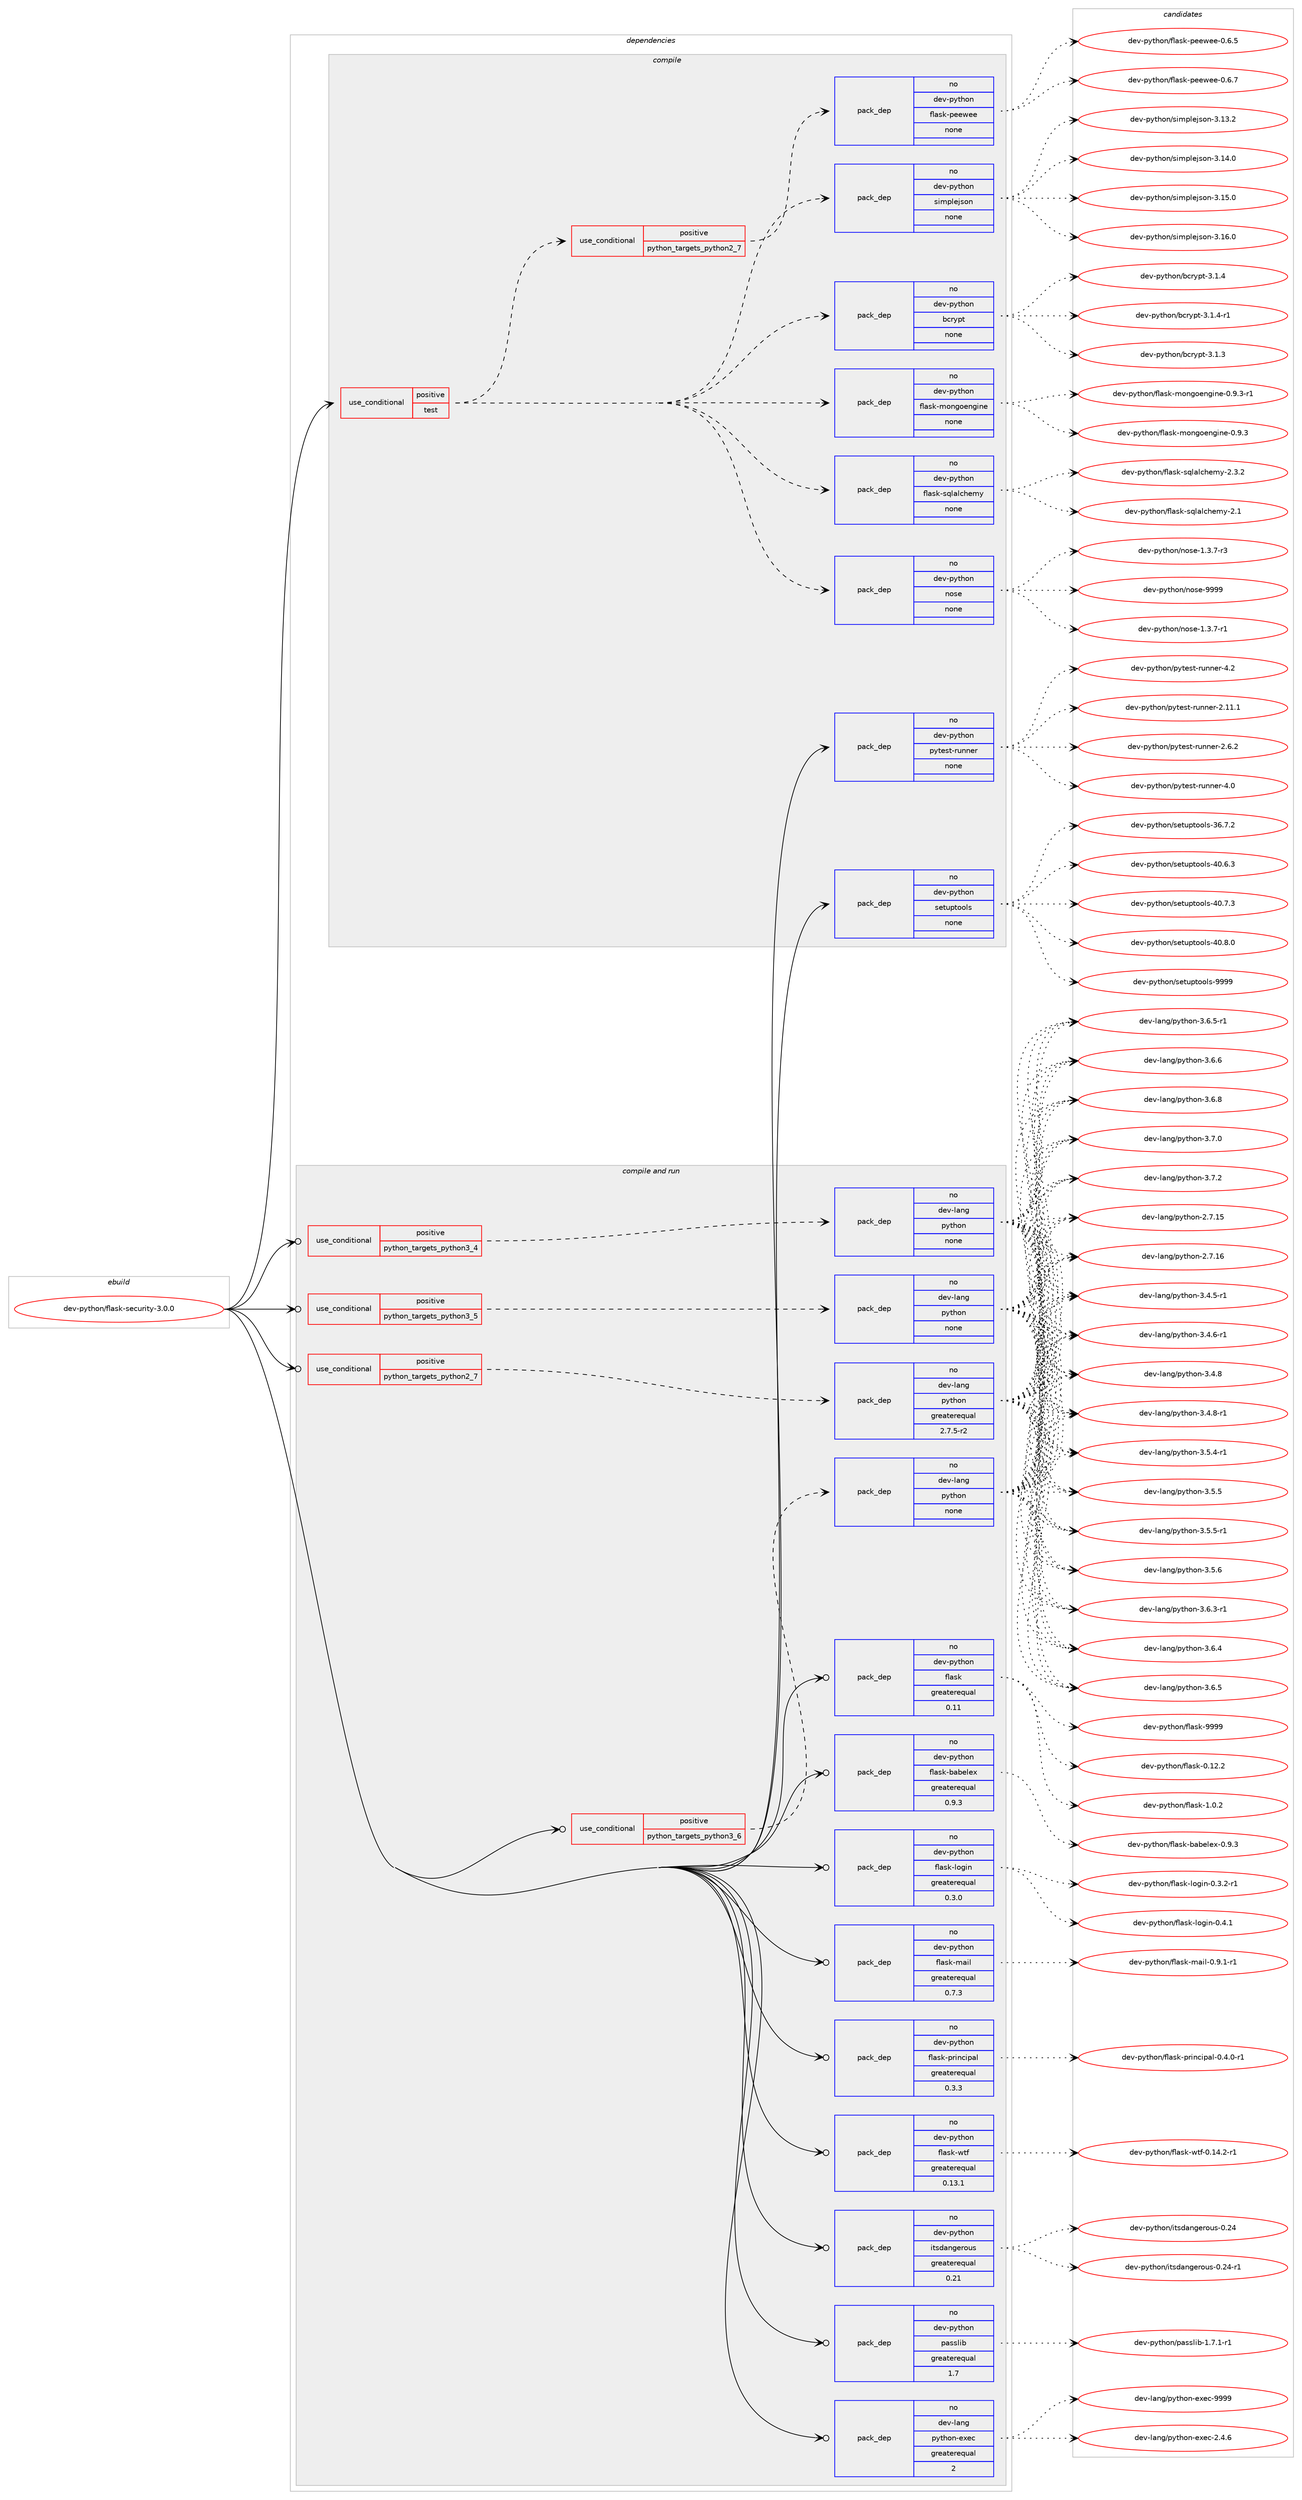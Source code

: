 digraph prolog {

# *************
# Graph options
# *************

newrank=true;
concentrate=true;
compound=true;
graph [rankdir=LR,fontname=Helvetica,fontsize=10,ranksep=1.5];#, ranksep=2.5, nodesep=0.2];
edge  [arrowhead=vee];
node  [fontname=Helvetica,fontsize=10];

# **********
# The ebuild
# **********

subgraph cluster_leftcol {
color=gray;
rank=same;
label=<<i>ebuild</i>>;
id [label="dev-python/flask-security-3.0.0", color=red, width=4, href="../dev-python/flask-security-3.0.0.svg"];
}

# ****************
# The dependencies
# ****************

subgraph cluster_midcol {
color=gray;
label=<<i>dependencies</i>>;
subgraph cluster_compile {
fillcolor="#eeeeee";
style=filled;
label=<<i>compile</i>>;
subgraph cond374528 {
dependency1409931 [label=<<TABLE BORDER="0" CELLBORDER="1" CELLSPACING="0" CELLPADDING="4"><TR><TD ROWSPAN="3" CELLPADDING="10">use_conditional</TD></TR><TR><TD>positive</TD></TR><TR><TD>test</TD></TR></TABLE>>, shape=none, color=red];
subgraph pack1012144 {
dependency1409932 [label=<<TABLE BORDER="0" CELLBORDER="1" CELLSPACING="0" CELLPADDING="4" WIDTH="220"><TR><TD ROWSPAN="6" CELLPADDING="30">pack_dep</TD></TR><TR><TD WIDTH="110">no</TD></TR><TR><TD>dev-python</TD></TR><TR><TD>nose</TD></TR><TR><TD>none</TD></TR><TR><TD></TD></TR></TABLE>>, shape=none, color=blue];
}
dependency1409931:e -> dependency1409932:w [weight=20,style="dashed",arrowhead="vee"];
subgraph pack1012145 {
dependency1409933 [label=<<TABLE BORDER="0" CELLBORDER="1" CELLSPACING="0" CELLPADDING="4" WIDTH="220"><TR><TD ROWSPAN="6" CELLPADDING="30">pack_dep</TD></TR><TR><TD WIDTH="110">no</TD></TR><TR><TD>dev-python</TD></TR><TR><TD>flask-sqlalchemy</TD></TR><TR><TD>none</TD></TR><TR><TD></TD></TR></TABLE>>, shape=none, color=blue];
}
dependency1409931:e -> dependency1409933:w [weight=20,style="dashed",arrowhead="vee"];
subgraph pack1012146 {
dependency1409934 [label=<<TABLE BORDER="0" CELLBORDER="1" CELLSPACING="0" CELLPADDING="4" WIDTH="220"><TR><TD ROWSPAN="6" CELLPADDING="30">pack_dep</TD></TR><TR><TD WIDTH="110">no</TD></TR><TR><TD>dev-python</TD></TR><TR><TD>flask-mongoengine</TD></TR><TR><TD>none</TD></TR><TR><TD></TD></TR></TABLE>>, shape=none, color=blue];
}
dependency1409931:e -> dependency1409934:w [weight=20,style="dashed",arrowhead="vee"];
subgraph pack1012147 {
dependency1409935 [label=<<TABLE BORDER="0" CELLBORDER="1" CELLSPACING="0" CELLPADDING="4" WIDTH="220"><TR><TD ROWSPAN="6" CELLPADDING="30">pack_dep</TD></TR><TR><TD WIDTH="110">no</TD></TR><TR><TD>dev-python</TD></TR><TR><TD>bcrypt</TD></TR><TR><TD>none</TD></TR><TR><TD></TD></TR></TABLE>>, shape=none, color=blue];
}
dependency1409931:e -> dependency1409935:w [weight=20,style="dashed",arrowhead="vee"];
subgraph pack1012148 {
dependency1409936 [label=<<TABLE BORDER="0" CELLBORDER="1" CELLSPACING="0" CELLPADDING="4" WIDTH="220"><TR><TD ROWSPAN="6" CELLPADDING="30">pack_dep</TD></TR><TR><TD WIDTH="110">no</TD></TR><TR><TD>dev-python</TD></TR><TR><TD>simplejson</TD></TR><TR><TD>none</TD></TR><TR><TD></TD></TR></TABLE>>, shape=none, color=blue];
}
dependency1409931:e -> dependency1409936:w [weight=20,style="dashed",arrowhead="vee"];
subgraph cond374529 {
dependency1409937 [label=<<TABLE BORDER="0" CELLBORDER="1" CELLSPACING="0" CELLPADDING="4"><TR><TD ROWSPAN="3" CELLPADDING="10">use_conditional</TD></TR><TR><TD>positive</TD></TR><TR><TD>python_targets_python2_7</TD></TR></TABLE>>, shape=none, color=red];
subgraph pack1012149 {
dependency1409938 [label=<<TABLE BORDER="0" CELLBORDER="1" CELLSPACING="0" CELLPADDING="4" WIDTH="220"><TR><TD ROWSPAN="6" CELLPADDING="30">pack_dep</TD></TR><TR><TD WIDTH="110">no</TD></TR><TR><TD>dev-python</TD></TR><TR><TD>flask-peewee</TD></TR><TR><TD>none</TD></TR><TR><TD></TD></TR></TABLE>>, shape=none, color=blue];
}
dependency1409937:e -> dependency1409938:w [weight=20,style="dashed",arrowhead="vee"];
}
dependency1409931:e -> dependency1409937:w [weight=20,style="dashed",arrowhead="vee"];
}
id:e -> dependency1409931:w [weight=20,style="solid",arrowhead="vee"];
subgraph pack1012150 {
dependency1409939 [label=<<TABLE BORDER="0" CELLBORDER="1" CELLSPACING="0" CELLPADDING="4" WIDTH="220"><TR><TD ROWSPAN="6" CELLPADDING="30">pack_dep</TD></TR><TR><TD WIDTH="110">no</TD></TR><TR><TD>dev-python</TD></TR><TR><TD>pytest-runner</TD></TR><TR><TD>none</TD></TR><TR><TD></TD></TR></TABLE>>, shape=none, color=blue];
}
id:e -> dependency1409939:w [weight=20,style="solid",arrowhead="vee"];
subgraph pack1012151 {
dependency1409940 [label=<<TABLE BORDER="0" CELLBORDER="1" CELLSPACING="0" CELLPADDING="4" WIDTH="220"><TR><TD ROWSPAN="6" CELLPADDING="30">pack_dep</TD></TR><TR><TD WIDTH="110">no</TD></TR><TR><TD>dev-python</TD></TR><TR><TD>setuptools</TD></TR><TR><TD>none</TD></TR><TR><TD></TD></TR></TABLE>>, shape=none, color=blue];
}
id:e -> dependency1409940:w [weight=20,style="solid",arrowhead="vee"];
}
subgraph cluster_compileandrun {
fillcolor="#eeeeee";
style=filled;
label=<<i>compile and run</i>>;
subgraph cond374530 {
dependency1409941 [label=<<TABLE BORDER="0" CELLBORDER="1" CELLSPACING="0" CELLPADDING="4"><TR><TD ROWSPAN="3" CELLPADDING="10">use_conditional</TD></TR><TR><TD>positive</TD></TR><TR><TD>python_targets_python2_7</TD></TR></TABLE>>, shape=none, color=red];
subgraph pack1012152 {
dependency1409942 [label=<<TABLE BORDER="0" CELLBORDER="1" CELLSPACING="0" CELLPADDING="4" WIDTH="220"><TR><TD ROWSPAN="6" CELLPADDING="30">pack_dep</TD></TR><TR><TD WIDTH="110">no</TD></TR><TR><TD>dev-lang</TD></TR><TR><TD>python</TD></TR><TR><TD>greaterequal</TD></TR><TR><TD>2.7.5-r2</TD></TR></TABLE>>, shape=none, color=blue];
}
dependency1409941:e -> dependency1409942:w [weight=20,style="dashed",arrowhead="vee"];
}
id:e -> dependency1409941:w [weight=20,style="solid",arrowhead="odotvee"];
subgraph cond374531 {
dependency1409943 [label=<<TABLE BORDER="0" CELLBORDER="1" CELLSPACING="0" CELLPADDING="4"><TR><TD ROWSPAN="3" CELLPADDING="10">use_conditional</TD></TR><TR><TD>positive</TD></TR><TR><TD>python_targets_python3_4</TD></TR></TABLE>>, shape=none, color=red];
subgraph pack1012153 {
dependency1409944 [label=<<TABLE BORDER="0" CELLBORDER="1" CELLSPACING="0" CELLPADDING="4" WIDTH="220"><TR><TD ROWSPAN="6" CELLPADDING="30">pack_dep</TD></TR><TR><TD WIDTH="110">no</TD></TR><TR><TD>dev-lang</TD></TR><TR><TD>python</TD></TR><TR><TD>none</TD></TR><TR><TD></TD></TR></TABLE>>, shape=none, color=blue];
}
dependency1409943:e -> dependency1409944:w [weight=20,style="dashed",arrowhead="vee"];
}
id:e -> dependency1409943:w [weight=20,style="solid",arrowhead="odotvee"];
subgraph cond374532 {
dependency1409945 [label=<<TABLE BORDER="0" CELLBORDER="1" CELLSPACING="0" CELLPADDING="4"><TR><TD ROWSPAN="3" CELLPADDING="10">use_conditional</TD></TR><TR><TD>positive</TD></TR><TR><TD>python_targets_python3_5</TD></TR></TABLE>>, shape=none, color=red];
subgraph pack1012154 {
dependency1409946 [label=<<TABLE BORDER="0" CELLBORDER="1" CELLSPACING="0" CELLPADDING="4" WIDTH="220"><TR><TD ROWSPAN="6" CELLPADDING="30">pack_dep</TD></TR><TR><TD WIDTH="110">no</TD></TR><TR><TD>dev-lang</TD></TR><TR><TD>python</TD></TR><TR><TD>none</TD></TR><TR><TD></TD></TR></TABLE>>, shape=none, color=blue];
}
dependency1409945:e -> dependency1409946:w [weight=20,style="dashed",arrowhead="vee"];
}
id:e -> dependency1409945:w [weight=20,style="solid",arrowhead="odotvee"];
subgraph cond374533 {
dependency1409947 [label=<<TABLE BORDER="0" CELLBORDER="1" CELLSPACING="0" CELLPADDING="4"><TR><TD ROWSPAN="3" CELLPADDING="10">use_conditional</TD></TR><TR><TD>positive</TD></TR><TR><TD>python_targets_python3_6</TD></TR></TABLE>>, shape=none, color=red];
subgraph pack1012155 {
dependency1409948 [label=<<TABLE BORDER="0" CELLBORDER="1" CELLSPACING="0" CELLPADDING="4" WIDTH="220"><TR><TD ROWSPAN="6" CELLPADDING="30">pack_dep</TD></TR><TR><TD WIDTH="110">no</TD></TR><TR><TD>dev-lang</TD></TR><TR><TD>python</TD></TR><TR><TD>none</TD></TR><TR><TD></TD></TR></TABLE>>, shape=none, color=blue];
}
dependency1409947:e -> dependency1409948:w [weight=20,style="dashed",arrowhead="vee"];
}
id:e -> dependency1409947:w [weight=20,style="solid",arrowhead="odotvee"];
subgraph pack1012156 {
dependency1409949 [label=<<TABLE BORDER="0" CELLBORDER="1" CELLSPACING="0" CELLPADDING="4" WIDTH="220"><TR><TD ROWSPAN="6" CELLPADDING="30">pack_dep</TD></TR><TR><TD WIDTH="110">no</TD></TR><TR><TD>dev-lang</TD></TR><TR><TD>python-exec</TD></TR><TR><TD>greaterequal</TD></TR><TR><TD>2</TD></TR></TABLE>>, shape=none, color=blue];
}
id:e -> dependency1409949:w [weight=20,style="solid",arrowhead="odotvee"];
subgraph pack1012157 {
dependency1409950 [label=<<TABLE BORDER="0" CELLBORDER="1" CELLSPACING="0" CELLPADDING="4" WIDTH="220"><TR><TD ROWSPAN="6" CELLPADDING="30">pack_dep</TD></TR><TR><TD WIDTH="110">no</TD></TR><TR><TD>dev-python</TD></TR><TR><TD>flask</TD></TR><TR><TD>greaterequal</TD></TR><TR><TD>0.11</TD></TR></TABLE>>, shape=none, color=blue];
}
id:e -> dependency1409950:w [weight=20,style="solid",arrowhead="odotvee"];
subgraph pack1012158 {
dependency1409951 [label=<<TABLE BORDER="0" CELLBORDER="1" CELLSPACING="0" CELLPADDING="4" WIDTH="220"><TR><TD ROWSPAN="6" CELLPADDING="30">pack_dep</TD></TR><TR><TD WIDTH="110">no</TD></TR><TR><TD>dev-python</TD></TR><TR><TD>flask-babelex</TD></TR><TR><TD>greaterequal</TD></TR><TR><TD>0.9.3</TD></TR></TABLE>>, shape=none, color=blue];
}
id:e -> dependency1409951:w [weight=20,style="solid",arrowhead="odotvee"];
subgraph pack1012159 {
dependency1409952 [label=<<TABLE BORDER="0" CELLBORDER="1" CELLSPACING="0" CELLPADDING="4" WIDTH="220"><TR><TD ROWSPAN="6" CELLPADDING="30">pack_dep</TD></TR><TR><TD WIDTH="110">no</TD></TR><TR><TD>dev-python</TD></TR><TR><TD>flask-login</TD></TR><TR><TD>greaterequal</TD></TR><TR><TD>0.3.0</TD></TR></TABLE>>, shape=none, color=blue];
}
id:e -> dependency1409952:w [weight=20,style="solid",arrowhead="odotvee"];
subgraph pack1012160 {
dependency1409953 [label=<<TABLE BORDER="0" CELLBORDER="1" CELLSPACING="0" CELLPADDING="4" WIDTH="220"><TR><TD ROWSPAN="6" CELLPADDING="30">pack_dep</TD></TR><TR><TD WIDTH="110">no</TD></TR><TR><TD>dev-python</TD></TR><TR><TD>flask-mail</TD></TR><TR><TD>greaterequal</TD></TR><TR><TD>0.7.3</TD></TR></TABLE>>, shape=none, color=blue];
}
id:e -> dependency1409953:w [weight=20,style="solid",arrowhead="odotvee"];
subgraph pack1012161 {
dependency1409954 [label=<<TABLE BORDER="0" CELLBORDER="1" CELLSPACING="0" CELLPADDING="4" WIDTH="220"><TR><TD ROWSPAN="6" CELLPADDING="30">pack_dep</TD></TR><TR><TD WIDTH="110">no</TD></TR><TR><TD>dev-python</TD></TR><TR><TD>flask-principal</TD></TR><TR><TD>greaterequal</TD></TR><TR><TD>0.3.3</TD></TR></TABLE>>, shape=none, color=blue];
}
id:e -> dependency1409954:w [weight=20,style="solid",arrowhead="odotvee"];
subgraph pack1012162 {
dependency1409955 [label=<<TABLE BORDER="0" CELLBORDER="1" CELLSPACING="0" CELLPADDING="4" WIDTH="220"><TR><TD ROWSPAN="6" CELLPADDING="30">pack_dep</TD></TR><TR><TD WIDTH="110">no</TD></TR><TR><TD>dev-python</TD></TR><TR><TD>flask-wtf</TD></TR><TR><TD>greaterequal</TD></TR><TR><TD>0.13.1</TD></TR></TABLE>>, shape=none, color=blue];
}
id:e -> dependency1409955:w [weight=20,style="solid",arrowhead="odotvee"];
subgraph pack1012163 {
dependency1409956 [label=<<TABLE BORDER="0" CELLBORDER="1" CELLSPACING="0" CELLPADDING="4" WIDTH="220"><TR><TD ROWSPAN="6" CELLPADDING="30">pack_dep</TD></TR><TR><TD WIDTH="110">no</TD></TR><TR><TD>dev-python</TD></TR><TR><TD>itsdangerous</TD></TR><TR><TD>greaterequal</TD></TR><TR><TD>0.21</TD></TR></TABLE>>, shape=none, color=blue];
}
id:e -> dependency1409956:w [weight=20,style="solid",arrowhead="odotvee"];
subgraph pack1012164 {
dependency1409957 [label=<<TABLE BORDER="0" CELLBORDER="1" CELLSPACING="0" CELLPADDING="4" WIDTH="220"><TR><TD ROWSPAN="6" CELLPADDING="30">pack_dep</TD></TR><TR><TD WIDTH="110">no</TD></TR><TR><TD>dev-python</TD></TR><TR><TD>passlib</TD></TR><TR><TD>greaterequal</TD></TR><TR><TD>1.7</TD></TR></TABLE>>, shape=none, color=blue];
}
id:e -> dependency1409957:w [weight=20,style="solid",arrowhead="odotvee"];
}
subgraph cluster_run {
fillcolor="#eeeeee";
style=filled;
label=<<i>run</i>>;
}
}

# **************
# The candidates
# **************

subgraph cluster_choices {
rank=same;
color=gray;
label=<<i>candidates</i>>;

subgraph choice1012144 {
color=black;
nodesep=1;
choice10010111845112121116104111110471101111151014549465146554511449 [label="dev-python/nose-1.3.7-r1", color=red, width=4,href="../dev-python/nose-1.3.7-r1.svg"];
choice10010111845112121116104111110471101111151014549465146554511451 [label="dev-python/nose-1.3.7-r3", color=red, width=4,href="../dev-python/nose-1.3.7-r3.svg"];
choice10010111845112121116104111110471101111151014557575757 [label="dev-python/nose-9999", color=red, width=4,href="../dev-python/nose-9999.svg"];
dependency1409932:e -> choice10010111845112121116104111110471101111151014549465146554511449:w [style=dotted,weight="100"];
dependency1409932:e -> choice10010111845112121116104111110471101111151014549465146554511451:w [style=dotted,weight="100"];
dependency1409932:e -> choice10010111845112121116104111110471101111151014557575757:w [style=dotted,weight="100"];
}
subgraph choice1012145 {
color=black;
nodesep=1;
choice10010111845112121116104111110471021089711510745115113108971089910410110912145504649 [label="dev-python/flask-sqlalchemy-2.1", color=red, width=4,href="../dev-python/flask-sqlalchemy-2.1.svg"];
choice100101118451121211161041111104710210897115107451151131089710899104101109121455046514650 [label="dev-python/flask-sqlalchemy-2.3.2", color=red, width=4,href="../dev-python/flask-sqlalchemy-2.3.2.svg"];
dependency1409933:e -> choice10010111845112121116104111110471021089711510745115113108971089910410110912145504649:w [style=dotted,weight="100"];
dependency1409933:e -> choice100101118451121211161041111104710210897115107451151131089710899104101109121455046514650:w [style=dotted,weight="100"];
}
subgraph choice1012146 {
color=black;
nodesep=1;
choice10010111845112121116104111110471021089711510745109111110103111101110103105110101454846574651 [label="dev-python/flask-mongoengine-0.9.3", color=red, width=4,href="../dev-python/flask-mongoengine-0.9.3.svg"];
choice100101118451121211161041111104710210897115107451091111101031111011101031051101014548465746514511449 [label="dev-python/flask-mongoengine-0.9.3-r1", color=red, width=4,href="../dev-python/flask-mongoengine-0.9.3-r1.svg"];
dependency1409934:e -> choice10010111845112121116104111110471021089711510745109111110103111101110103105110101454846574651:w [style=dotted,weight="100"];
dependency1409934:e -> choice100101118451121211161041111104710210897115107451091111101031111011101031051101014548465746514511449:w [style=dotted,weight="100"];
}
subgraph choice1012147 {
color=black;
nodesep=1;
choice10010111845112121116104111110479899114121112116455146494651 [label="dev-python/bcrypt-3.1.3", color=red, width=4,href="../dev-python/bcrypt-3.1.3.svg"];
choice10010111845112121116104111110479899114121112116455146494652 [label="dev-python/bcrypt-3.1.4", color=red, width=4,href="../dev-python/bcrypt-3.1.4.svg"];
choice100101118451121211161041111104798991141211121164551464946524511449 [label="dev-python/bcrypt-3.1.4-r1", color=red, width=4,href="../dev-python/bcrypt-3.1.4-r1.svg"];
dependency1409935:e -> choice10010111845112121116104111110479899114121112116455146494651:w [style=dotted,weight="100"];
dependency1409935:e -> choice10010111845112121116104111110479899114121112116455146494652:w [style=dotted,weight="100"];
dependency1409935:e -> choice100101118451121211161041111104798991141211121164551464946524511449:w [style=dotted,weight="100"];
}
subgraph choice1012148 {
color=black;
nodesep=1;
choice100101118451121211161041111104711510510911210810110611511111045514649514650 [label="dev-python/simplejson-3.13.2", color=red, width=4,href="../dev-python/simplejson-3.13.2.svg"];
choice100101118451121211161041111104711510510911210810110611511111045514649524648 [label="dev-python/simplejson-3.14.0", color=red, width=4,href="../dev-python/simplejson-3.14.0.svg"];
choice100101118451121211161041111104711510510911210810110611511111045514649534648 [label="dev-python/simplejson-3.15.0", color=red, width=4,href="../dev-python/simplejson-3.15.0.svg"];
choice100101118451121211161041111104711510510911210810110611511111045514649544648 [label="dev-python/simplejson-3.16.0", color=red, width=4,href="../dev-python/simplejson-3.16.0.svg"];
dependency1409936:e -> choice100101118451121211161041111104711510510911210810110611511111045514649514650:w [style=dotted,weight="100"];
dependency1409936:e -> choice100101118451121211161041111104711510510911210810110611511111045514649524648:w [style=dotted,weight="100"];
dependency1409936:e -> choice100101118451121211161041111104711510510911210810110611511111045514649534648:w [style=dotted,weight="100"];
dependency1409936:e -> choice100101118451121211161041111104711510510911210810110611511111045514649544648:w [style=dotted,weight="100"];
}
subgraph choice1012149 {
color=black;
nodesep=1;
choice10010111845112121116104111110471021089711510745112101101119101101454846544653 [label="dev-python/flask-peewee-0.6.5", color=red, width=4,href="../dev-python/flask-peewee-0.6.5.svg"];
choice10010111845112121116104111110471021089711510745112101101119101101454846544655 [label="dev-python/flask-peewee-0.6.7", color=red, width=4,href="../dev-python/flask-peewee-0.6.7.svg"];
dependency1409938:e -> choice10010111845112121116104111110471021089711510745112101101119101101454846544653:w [style=dotted,weight="100"];
dependency1409938:e -> choice10010111845112121116104111110471021089711510745112101101119101101454846544655:w [style=dotted,weight="100"];
}
subgraph choice1012150 {
color=black;
nodesep=1;
choice10010111845112121116104111110471121211161011151164511411711011010111445504649494649 [label="dev-python/pytest-runner-2.11.1", color=red, width=4,href="../dev-python/pytest-runner-2.11.1.svg"];
choice100101118451121211161041111104711212111610111511645114117110110101114455046544650 [label="dev-python/pytest-runner-2.6.2", color=red, width=4,href="../dev-python/pytest-runner-2.6.2.svg"];
choice10010111845112121116104111110471121211161011151164511411711011010111445524648 [label="dev-python/pytest-runner-4.0", color=red, width=4,href="../dev-python/pytest-runner-4.0.svg"];
choice10010111845112121116104111110471121211161011151164511411711011010111445524650 [label="dev-python/pytest-runner-4.2", color=red, width=4,href="../dev-python/pytest-runner-4.2.svg"];
dependency1409939:e -> choice10010111845112121116104111110471121211161011151164511411711011010111445504649494649:w [style=dotted,weight="100"];
dependency1409939:e -> choice100101118451121211161041111104711212111610111511645114117110110101114455046544650:w [style=dotted,weight="100"];
dependency1409939:e -> choice10010111845112121116104111110471121211161011151164511411711011010111445524648:w [style=dotted,weight="100"];
dependency1409939:e -> choice10010111845112121116104111110471121211161011151164511411711011010111445524650:w [style=dotted,weight="100"];
}
subgraph choice1012151 {
color=black;
nodesep=1;
choice100101118451121211161041111104711510111611711211611111110811545515446554650 [label="dev-python/setuptools-36.7.2", color=red, width=4,href="../dev-python/setuptools-36.7.2.svg"];
choice100101118451121211161041111104711510111611711211611111110811545524846544651 [label="dev-python/setuptools-40.6.3", color=red, width=4,href="../dev-python/setuptools-40.6.3.svg"];
choice100101118451121211161041111104711510111611711211611111110811545524846554651 [label="dev-python/setuptools-40.7.3", color=red, width=4,href="../dev-python/setuptools-40.7.3.svg"];
choice100101118451121211161041111104711510111611711211611111110811545524846564648 [label="dev-python/setuptools-40.8.0", color=red, width=4,href="../dev-python/setuptools-40.8.0.svg"];
choice10010111845112121116104111110471151011161171121161111111081154557575757 [label="dev-python/setuptools-9999", color=red, width=4,href="../dev-python/setuptools-9999.svg"];
dependency1409940:e -> choice100101118451121211161041111104711510111611711211611111110811545515446554650:w [style=dotted,weight="100"];
dependency1409940:e -> choice100101118451121211161041111104711510111611711211611111110811545524846544651:w [style=dotted,weight="100"];
dependency1409940:e -> choice100101118451121211161041111104711510111611711211611111110811545524846554651:w [style=dotted,weight="100"];
dependency1409940:e -> choice100101118451121211161041111104711510111611711211611111110811545524846564648:w [style=dotted,weight="100"];
dependency1409940:e -> choice10010111845112121116104111110471151011161171121161111111081154557575757:w [style=dotted,weight="100"];
}
subgraph choice1012152 {
color=black;
nodesep=1;
choice10010111845108971101034711212111610411111045504655464953 [label="dev-lang/python-2.7.15", color=red, width=4,href="../dev-lang/python-2.7.15.svg"];
choice10010111845108971101034711212111610411111045504655464954 [label="dev-lang/python-2.7.16", color=red, width=4,href="../dev-lang/python-2.7.16.svg"];
choice1001011184510897110103471121211161041111104551465246534511449 [label="dev-lang/python-3.4.5-r1", color=red, width=4,href="../dev-lang/python-3.4.5-r1.svg"];
choice1001011184510897110103471121211161041111104551465246544511449 [label="dev-lang/python-3.4.6-r1", color=red, width=4,href="../dev-lang/python-3.4.6-r1.svg"];
choice100101118451089711010347112121116104111110455146524656 [label="dev-lang/python-3.4.8", color=red, width=4,href="../dev-lang/python-3.4.8.svg"];
choice1001011184510897110103471121211161041111104551465246564511449 [label="dev-lang/python-3.4.8-r1", color=red, width=4,href="../dev-lang/python-3.4.8-r1.svg"];
choice1001011184510897110103471121211161041111104551465346524511449 [label="dev-lang/python-3.5.4-r1", color=red, width=4,href="../dev-lang/python-3.5.4-r1.svg"];
choice100101118451089711010347112121116104111110455146534653 [label="dev-lang/python-3.5.5", color=red, width=4,href="../dev-lang/python-3.5.5.svg"];
choice1001011184510897110103471121211161041111104551465346534511449 [label="dev-lang/python-3.5.5-r1", color=red, width=4,href="../dev-lang/python-3.5.5-r1.svg"];
choice100101118451089711010347112121116104111110455146534654 [label="dev-lang/python-3.5.6", color=red, width=4,href="../dev-lang/python-3.5.6.svg"];
choice1001011184510897110103471121211161041111104551465446514511449 [label="dev-lang/python-3.6.3-r1", color=red, width=4,href="../dev-lang/python-3.6.3-r1.svg"];
choice100101118451089711010347112121116104111110455146544652 [label="dev-lang/python-3.6.4", color=red, width=4,href="../dev-lang/python-3.6.4.svg"];
choice100101118451089711010347112121116104111110455146544653 [label="dev-lang/python-3.6.5", color=red, width=4,href="../dev-lang/python-3.6.5.svg"];
choice1001011184510897110103471121211161041111104551465446534511449 [label="dev-lang/python-3.6.5-r1", color=red, width=4,href="../dev-lang/python-3.6.5-r1.svg"];
choice100101118451089711010347112121116104111110455146544654 [label="dev-lang/python-3.6.6", color=red, width=4,href="../dev-lang/python-3.6.6.svg"];
choice100101118451089711010347112121116104111110455146544656 [label="dev-lang/python-3.6.8", color=red, width=4,href="../dev-lang/python-3.6.8.svg"];
choice100101118451089711010347112121116104111110455146554648 [label="dev-lang/python-3.7.0", color=red, width=4,href="../dev-lang/python-3.7.0.svg"];
choice100101118451089711010347112121116104111110455146554650 [label="dev-lang/python-3.7.2", color=red, width=4,href="../dev-lang/python-3.7.2.svg"];
dependency1409942:e -> choice10010111845108971101034711212111610411111045504655464953:w [style=dotted,weight="100"];
dependency1409942:e -> choice10010111845108971101034711212111610411111045504655464954:w [style=dotted,weight="100"];
dependency1409942:e -> choice1001011184510897110103471121211161041111104551465246534511449:w [style=dotted,weight="100"];
dependency1409942:e -> choice1001011184510897110103471121211161041111104551465246544511449:w [style=dotted,weight="100"];
dependency1409942:e -> choice100101118451089711010347112121116104111110455146524656:w [style=dotted,weight="100"];
dependency1409942:e -> choice1001011184510897110103471121211161041111104551465246564511449:w [style=dotted,weight="100"];
dependency1409942:e -> choice1001011184510897110103471121211161041111104551465346524511449:w [style=dotted,weight="100"];
dependency1409942:e -> choice100101118451089711010347112121116104111110455146534653:w [style=dotted,weight="100"];
dependency1409942:e -> choice1001011184510897110103471121211161041111104551465346534511449:w [style=dotted,weight="100"];
dependency1409942:e -> choice100101118451089711010347112121116104111110455146534654:w [style=dotted,weight="100"];
dependency1409942:e -> choice1001011184510897110103471121211161041111104551465446514511449:w [style=dotted,weight="100"];
dependency1409942:e -> choice100101118451089711010347112121116104111110455146544652:w [style=dotted,weight="100"];
dependency1409942:e -> choice100101118451089711010347112121116104111110455146544653:w [style=dotted,weight="100"];
dependency1409942:e -> choice1001011184510897110103471121211161041111104551465446534511449:w [style=dotted,weight="100"];
dependency1409942:e -> choice100101118451089711010347112121116104111110455146544654:w [style=dotted,weight="100"];
dependency1409942:e -> choice100101118451089711010347112121116104111110455146544656:w [style=dotted,weight="100"];
dependency1409942:e -> choice100101118451089711010347112121116104111110455146554648:w [style=dotted,weight="100"];
dependency1409942:e -> choice100101118451089711010347112121116104111110455146554650:w [style=dotted,weight="100"];
}
subgraph choice1012153 {
color=black;
nodesep=1;
choice10010111845108971101034711212111610411111045504655464953 [label="dev-lang/python-2.7.15", color=red, width=4,href="../dev-lang/python-2.7.15.svg"];
choice10010111845108971101034711212111610411111045504655464954 [label="dev-lang/python-2.7.16", color=red, width=4,href="../dev-lang/python-2.7.16.svg"];
choice1001011184510897110103471121211161041111104551465246534511449 [label="dev-lang/python-3.4.5-r1", color=red, width=4,href="../dev-lang/python-3.4.5-r1.svg"];
choice1001011184510897110103471121211161041111104551465246544511449 [label="dev-lang/python-3.4.6-r1", color=red, width=4,href="../dev-lang/python-3.4.6-r1.svg"];
choice100101118451089711010347112121116104111110455146524656 [label="dev-lang/python-3.4.8", color=red, width=4,href="../dev-lang/python-3.4.8.svg"];
choice1001011184510897110103471121211161041111104551465246564511449 [label="dev-lang/python-3.4.8-r1", color=red, width=4,href="../dev-lang/python-3.4.8-r1.svg"];
choice1001011184510897110103471121211161041111104551465346524511449 [label="dev-lang/python-3.5.4-r1", color=red, width=4,href="../dev-lang/python-3.5.4-r1.svg"];
choice100101118451089711010347112121116104111110455146534653 [label="dev-lang/python-3.5.5", color=red, width=4,href="../dev-lang/python-3.5.5.svg"];
choice1001011184510897110103471121211161041111104551465346534511449 [label="dev-lang/python-3.5.5-r1", color=red, width=4,href="../dev-lang/python-3.5.5-r1.svg"];
choice100101118451089711010347112121116104111110455146534654 [label="dev-lang/python-3.5.6", color=red, width=4,href="../dev-lang/python-3.5.6.svg"];
choice1001011184510897110103471121211161041111104551465446514511449 [label="dev-lang/python-3.6.3-r1", color=red, width=4,href="../dev-lang/python-3.6.3-r1.svg"];
choice100101118451089711010347112121116104111110455146544652 [label="dev-lang/python-3.6.4", color=red, width=4,href="../dev-lang/python-3.6.4.svg"];
choice100101118451089711010347112121116104111110455146544653 [label="dev-lang/python-3.6.5", color=red, width=4,href="../dev-lang/python-3.6.5.svg"];
choice1001011184510897110103471121211161041111104551465446534511449 [label="dev-lang/python-3.6.5-r1", color=red, width=4,href="../dev-lang/python-3.6.5-r1.svg"];
choice100101118451089711010347112121116104111110455146544654 [label="dev-lang/python-3.6.6", color=red, width=4,href="../dev-lang/python-3.6.6.svg"];
choice100101118451089711010347112121116104111110455146544656 [label="dev-lang/python-3.6.8", color=red, width=4,href="../dev-lang/python-3.6.8.svg"];
choice100101118451089711010347112121116104111110455146554648 [label="dev-lang/python-3.7.0", color=red, width=4,href="../dev-lang/python-3.7.0.svg"];
choice100101118451089711010347112121116104111110455146554650 [label="dev-lang/python-3.7.2", color=red, width=4,href="../dev-lang/python-3.7.2.svg"];
dependency1409944:e -> choice10010111845108971101034711212111610411111045504655464953:w [style=dotted,weight="100"];
dependency1409944:e -> choice10010111845108971101034711212111610411111045504655464954:w [style=dotted,weight="100"];
dependency1409944:e -> choice1001011184510897110103471121211161041111104551465246534511449:w [style=dotted,weight="100"];
dependency1409944:e -> choice1001011184510897110103471121211161041111104551465246544511449:w [style=dotted,weight="100"];
dependency1409944:e -> choice100101118451089711010347112121116104111110455146524656:w [style=dotted,weight="100"];
dependency1409944:e -> choice1001011184510897110103471121211161041111104551465246564511449:w [style=dotted,weight="100"];
dependency1409944:e -> choice1001011184510897110103471121211161041111104551465346524511449:w [style=dotted,weight="100"];
dependency1409944:e -> choice100101118451089711010347112121116104111110455146534653:w [style=dotted,weight="100"];
dependency1409944:e -> choice1001011184510897110103471121211161041111104551465346534511449:w [style=dotted,weight="100"];
dependency1409944:e -> choice100101118451089711010347112121116104111110455146534654:w [style=dotted,weight="100"];
dependency1409944:e -> choice1001011184510897110103471121211161041111104551465446514511449:w [style=dotted,weight="100"];
dependency1409944:e -> choice100101118451089711010347112121116104111110455146544652:w [style=dotted,weight="100"];
dependency1409944:e -> choice100101118451089711010347112121116104111110455146544653:w [style=dotted,weight="100"];
dependency1409944:e -> choice1001011184510897110103471121211161041111104551465446534511449:w [style=dotted,weight="100"];
dependency1409944:e -> choice100101118451089711010347112121116104111110455146544654:w [style=dotted,weight="100"];
dependency1409944:e -> choice100101118451089711010347112121116104111110455146544656:w [style=dotted,weight="100"];
dependency1409944:e -> choice100101118451089711010347112121116104111110455146554648:w [style=dotted,weight="100"];
dependency1409944:e -> choice100101118451089711010347112121116104111110455146554650:w [style=dotted,weight="100"];
}
subgraph choice1012154 {
color=black;
nodesep=1;
choice10010111845108971101034711212111610411111045504655464953 [label="dev-lang/python-2.7.15", color=red, width=4,href="../dev-lang/python-2.7.15.svg"];
choice10010111845108971101034711212111610411111045504655464954 [label="dev-lang/python-2.7.16", color=red, width=4,href="../dev-lang/python-2.7.16.svg"];
choice1001011184510897110103471121211161041111104551465246534511449 [label="dev-lang/python-3.4.5-r1", color=red, width=4,href="../dev-lang/python-3.4.5-r1.svg"];
choice1001011184510897110103471121211161041111104551465246544511449 [label="dev-lang/python-3.4.6-r1", color=red, width=4,href="../dev-lang/python-3.4.6-r1.svg"];
choice100101118451089711010347112121116104111110455146524656 [label="dev-lang/python-3.4.8", color=red, width=4,href="../dev-lang/python-3.4.8.svg"];
choice1001011184510897110103471121211161041111104551465246564511449 [label="dev-lang/python-3.4.8-r1", color=red, width=4,href="../dev-lang/python-3.4.8-r1.svg"];
choice1001011184510897110103471121211161041111104551465346524511449 [label="dev-lang/python-3.5.4-r1", color=red, width=4,href="../dev-lang/python-3.5.4-r1.svg"];
choice100101118451089711010347112121116104111110455146534653 [label="dev-lang/python-3.5.5", color=red, width=4,href="../dev-lang/python-3.5.5.svg"];
choice1001011184510897110103471121211161041111104551465346534511449 [label="dev-lang/python-3.5.5-r1", color=red, width=4,href="../dev-lang/python-3.5.5-r1.svg"];
choice100101118451089711010347112121116104111110455146534654 [label="dev-lang/python-3.5.6", color=red, width=4,href="../dev-lang/python-3.5.6.svg"];
choice1001011184510897110103471121211161041111104551465446514511449 [label="dev-lang/python-3.6.3-r1", color=red, width=4,href="../dev-lang/python-3.6.3-r1.svg"];
choice100101118451089711010347112121116104111110455146544652 [label="dev-lang/python-3.6.4", color=red, width=4,href="../dev-lang/python-3.6.4.svg"];
choice100101118451089711010347112121116104111110455146544653 [label="dev-lang/python-3.6.5", color=red, width=4,href="../dev-lang/python-3.6.5.svg"];
choice1001011184510897110103471121211161041111104551465446534511449 [label="dev-lang/python-3.6.5-r1", color=red, width=4,href="../dev-lang/python-3.6.5-r1.svg"];
choice100101118451089711010347112121116104111110455146544654 [label="dev-lang/python-3.6.6", color=red, width=4,href="../dev-lang/python-3.6.6.svg"];
choice100101118451089711010347112121116104111110455146544656 [label="dev-lang/python-3.6.8", color=red, width=4,href="../dev-lang/python-3.6.8.svg"];
choice100101118451089711010347112121116104111110455146554648 [label="dev-lang/python-3.7.0", color=red, width=4,href="../dev-lang/python-3.7.0.svg"];
choice100101118451089711010347112121116104111110455146554650 [label="dev-lang/python-3.7.2", color=red, width=4,href="../dev-lang/python-3.7.2.svg"];
dependency1409946:e -> choice10010111845108971101034711212111610411111045504655464953:w [style=dotted,weight="100"];
dependency1409946:e -> choice10010111845108971101034711212111610411111045504655464954:w [style=dotted,weight="100"];
dependency1409946:e -> choice1001011184510897110103471121211161041111104551465246534511449:w [style=dotted,weight="100"];
dependency1409946:e -> choice1001011184510897110103471121211161041111104551465246544511449:w [style=dotted,weight="100"];
dependency1409946:e -> choice100101118451089711010347112121116104111110455146524656:w [style=dotted,weight="100"];
dependency1409946:e -> choice1001011184510897110103471121211161041111104551465246564511449:w [style=dotted,weight="100"];
dependency1409946:e -> choice1001011184510897110103471121211161041111104551465346524511449:w [style=dotted,weight="100"];
dependency1409946:e -> choice100101118451089711010347112121116104111110455146534653:w [style=dotted,weight="100"];
dependency1409946:e -> choice1001011184510897110103471121211161041111104551465346534511449:w [style=dotted,weight="100"];
dependency1409946:e -> choice100101118451089711010347112121116104111110455146534654:w [style=dotted,weight="100"];
dependency1409946:e -> choice1001011184510897110103471121211161041111104551465446514511449:w [style=dotted,weight="100"];
dependency1409946:e -> choice100101118451089711010347112121116104111110455146544652:w [style=dotted,weight="100"];
dependency1409946:e -> choice100101118451089711010347112121116104111110455146544653:w [style=dotted,weight="100"];
dependency1409946:e -> choice1001011184510897110103471121211161041111104551465446534511449:w [style=dotted,weight="100"];
dependency1409946:e -> choice100101118451089711010347112121116104111110455146544654:w [style=dotted,weight="100"];
dependency1409946:e -> choice100101118451089711010347112121116104111110455146544656:w [style=dotted,weight="100"];
dependency1409946:e -> choice100101118451089711010347112121116104111110455146554648:w [style=dotted,weight="100"];
dependency1409946:e -> choice100101118451089711010347112121116104111110455146554650:w [style=dotted,weight="100"];
}
subgraph choice1012155 {
color=black;
nodesep=1;
choice10010111845108971101034711212111610411111045504655464953 [label="dev-lang/python-2.7.15", color=red, width=4,href="../dev-lang/python-2.7.15.svg"];
choice10010111845108971101034711212111610411111045504655464954 [label="dev-lang/python-2.7.16", color=red, width=4,href="../dev-lang/python-2.7.16.svg"];
choice1001011184510897110103471121211161041111104551465246534511449 [label="dev-lang/python-3.4.5-r1", color=red, width=4,href="../dev-lang/python-3.4.5-r1.svg"];
choice1001011184510897110103471121211161041111104551465246544511449 [label="dev-lang/python-3.4.6-r1", color=red, width=4,href="../dev-lang/python-3.4.6-r1.svg"];
choice100101118451089711010347112121116104111110455146524656 [label="dev-lang/python-3.4.8", color=red, width=4,href="../dev-lang/python-3.4.8.svg"];
choice1001011184510897110103471121211161041111104551465246564511449 [label="dev-lang/python-3.4.8-r1", color=red, width=4,href="../dev-lang/python-3.4.8-r1.svg"];
choice1001011184510897110103471121211161041111104551465346524511449 [label="dev-lang/python-3.5.4-r1", color=red, width=4,href="../dev-lang/python-3.5.4-r1.svg"];
choice100101118451089711010347112121116104111110455146534653 [label="dev-lang/python-3.5.5", color=red, width=4,href="../dev-lang/python-3.5.5.svg"];
choice1001011184510897110103471121211161041111104551465346534511449 [label="dev-lang/python-3.5.5-r1", color=red, width=4,href="../dev-lang/python-3.5.5-r1.svg"];
choice100101118451089711010347112121116104111110455146534654 [label="dev-lang/python-3.5.6", color=red, width=4,href="../dev-lang/python-3.5.6.svg"];
choice1001011184510897110103471121211161041111104551465446514511449 [label="dev-lang/python-3.6.3-r1", color=red, width=4,href="../dev-lang/python-3.6.3-r1.svg"];
choice100101118451089711010347112121116104111110455146544652 [label="dev-lang/python-3.6.4", color=red, width=4,href="../dev-lang/python-3.6.4.svg"];
choice100101118451089711010347112121116104111110455146544653 [label="dev-lang/python-3.6.5", color=red, width=4,href="../dev-lang/python-3.6.5.svg"];
choice1001011184510897110103471121211161041111104551465446534511449 [label="dev-lang/python-3.6.5-r1", color=red, width=4,href="../dev-lang/python-3.6.5-r1.svg"];
choice100101118451089711010347112121116104111110455146544654 [label="dev-lang/python-3.6.6", color=red, width=4,href="../dev-lang/python-3.6.6.svg"];
choice100101118451089711010347112121116104111110455146544656 [label="dev-lang/python-3.6.8", color=red, width=4,href="../dev-lang/python-3.6.8.svg"];
choice100101118451089711010347112121116104111110455146554648 [label="dev-lang/python-3.7.0", color=red, width=4,href="../dev-lang/python-3.7.0.svg"];
choice100101118451089711010347112121116104111110455146554650 [label="dev-lang/python-3.7.2", color=red, width=4,href="../dev-lang/python-3.7.2.svg"];
dependency1409948:e -> choice10010111845108971101034711212111610411111045504655464953:w [style=dotted,weight="100"];
dependency1409948:e -> choice10010111845108971101034711212111610411111045504655464954:w [style=dotted,weight="100"];
dependency1409948:e -> choice1001011184510897110103471121211161041111104551465246534511449:w [style=dotted,weight="100"];
dependency1409948:e -> choice1001011184510897110103471121211161041111104551465246544511449:w [style=dotted,weight="100"];
dependency1409948:e -> choice100101118451089711010347112121116104111110455146524656:w [style=dotted,weight="100"];
dependency1409948:e -> choice1001011184510897110103471121211161041111104551465246564511449:w [style=dotted,weight="100"];
dependency1409948:e -> choice1001011184510897110103471121211161041111104551465346524511449:w [style=dotted,weight="100"];
dependency1409948:e -> choice100101118451089711010347112121116104111110455146534653:w [style=dotted,weight="100"];
dependency1409948:e -> choice1001011184510897110103471121211161041111104551465346534511449:w [style=dotted,weight="100"];
dependency1409948:e -> choice100101118451089711010347112121116104111110455146534654:w [style=dotted,weight="100"];
dependency1409948:e -> choice1001011184510897110103471121211161041111104551465446514511449:w [style=dotted,weight="100"];
dependency1409948:e -> choice100101118451089711010347112121116104111110455146544652:w [style=dotted,weight="100"];
dependency1409948:e -> choice100101118451089711010347112121116104111110455146544653:w [style=dotted,weight="100"];
dependency1409948:e -> choice1001011184510897110103471121211161041111104551465446534511449:w [style=dotted,weight="100"];
dependency1409948:e -> choice100101118451089711010347112121116104111110455146544654:w [style=dotted,weight="100"];
dependency1409948:e -> choice100101118451089711010347112121116104111110455146544656:w [style=dotted,weight="100"];
dependency1409948:e -> choice100101118451089711010347112121116104111110455146554648:w [style=dotted,weight="100"];
dependency1409948:e -> choice100101118451089711010347112121116104111110455146554650:w [style=dotted,weight="100"];
}
subgraph choice1012156 {
color=black;
nodesep=1;
choice1001011184510897110103471121211161041111104510112010199455046524654 [label="dev-lang/python-exec-2.4.6", color=red, width=4,href="../dev-lang/python-exec-2.4.6.svg"];
choice10010111845108971101034711212111610411111045101120101994557575757 [label="dev-lang/python-exec-9999", color=red, width=4,href="../dev-lang/python-exec-9999.svg"];
dependency1409949:e -> choice1001011184510897110103471121211161041111104510112010199455046524654:w [style=dotted,weight="100"];
dependency1409949:e -> choice10010111845108971101034711212111610411111045101120101994557575757:w [style=dotted,weight="100"];
}
subgraph choice1012157 {
color=black;
nodesep=1;
choice10010111845112121116104111110471021089711510745484649504650 [label="dev-python/flask-0.12.2", color=red, width=4,href="../dev-python/flask-0.12.2.svg"];
choice100101118451121211161041111104710210897115107454946484650 [label="dev-python/flask-1.0.2", color=red, width=4,href="../dev-python/flask-1.0.2.svg"];
choice1001011184511212111610411111047102108971151074557575757 [label="dev-python/flask-9999", color=red, width=4,href="../dev-python/flask-9999.svg"];
dependency1409950:e -> choice10010111845112121116104111110471021089711510745484649504650:w [style=dotted,weight="100"];
dependency1409950:e -> choice100101118451121211161041111104710210897115107454946484650:w [style=dotted,weight="100"];
dependency1409950:e -> choice1001011184511212111610411111047102108971151074557575757:w [style=dotted,weight="100"];
}
subgraph choice1012158 {
color=black;
nodesep=1;
choice10010111845112121116104111110471021089711510745989798101108101120454846574651 [label="dev-python/flask-babelex-0.9.3", color=red, width=4,href="../dev-python/flask-babelex-0.9.3.svg"];
dependency1409951:e -> choice10010111845112121116104111110471021089711510745989798101108101120454846574651:w [style=dotted,weight="100"];
}
subgraph choice1012159 {
color=black;
nodesep=1;
choice100101118451121211161041111104710210897115107451081111031051104548465146504511449 [label="dev-python/flask-login-0.3.2-r1", color=red, width=4,href="../dev-python/flask-login-0.3.2-r1.svg"];
choice10010111845112121116104111110471021089711510745108111103105110454846524649 [label="dev-python/flask-login-0.4.1", color=red, width=4,href="../dev-python/flask-login-0.4.1.svg"];
dependency1409952:e -> choice100101118451121211161041111104710210897115107451081111031051104548465146504511449:w [style=dotted,weight="100"];
dependency1409952:e -> choice10010111845112121116104111110471021089711510745108111103105110454846524649:w [style=dotted,weight="100"];
}
subgraph choice1012160 {
color=black;
nodesep=1;
choice10010111845112121116104111110471021089711510745109971051084548465746494511449 [label="dev-python/flask-mail-0.9.1-r1", color=red, width=4,href="../dev-python/flask-mail-0.9.1-r1.svg"];
dependency1409953:e -> choice10010111845112121116104111110471021089711510745109971051084548465746494511449:w [style=dotted,weight="100"];
}
subgraph choice1012161 {
color=black;
nodesep=1;
choice1001011184511212111610411111047102108971151074511211410511099105112971084548465246484511449 [label="dev-python/flask-principal-0.4.0-r1", color=red, width=4,href="../dev-python/flask-principal-0.4.0-r1.svg"];
dependency1409954:e -> choice1001011184511212111610411111047102108971151074511211410511099105112971084548465246484511449:w [style=dotted,weight="100"];
}
subgraph choice1012162 {
color=black;
nodesep=1;
choice10010111845112121116104111110471021089711510745119116102454846495246504511449 [label="dev-python/flask-wtf-0.14.2-r1", color=red, width=4,href="../dev-python/flask-wtf-0.14.2-r1.svg"];
dependency1409955:e -> choice10010111845112121116104111110471021089711510745119116102454846495246504511449:w [style=dotted,weight="100"];
}
subgraph choice1012163 {
color=black;
nodesep=1;
choice1001011184511212111610411111047105116115100971101031011141111171154548465052 [label="dev-python/itsdangerous-0.24", color=red, width=4,href="../dev-python/itsdangerous-0.24.svg"];
choice10010111845112121116104111110471051161151009711010310111411111711545484650524511449 [label="dev-python/itsdangerous-0.24-r1", color=red, width=4,href="../dev-python/itsdangerous-0.24-r1.svg"];
dependency1409956:e -> choice1001011184511212111610411111047105116115100971101031011141111171154548465052:w [style=dotted,weight="100"];
dependency1409956:e -> choice10010111845112121116104111110471051161151009711010310111411111711545484650524511449:w [style=dotted,weight="100"];
}
subgraph choice1012164 {
color=black;
nodesep=1;
choice100101118451121211161041111104711297115115108105984549465546494511449 [label="dev-python/passlib-1.7.1-r1", color=red, width=4,href="../dev-python/passlib-1.7.1-r1.svg"];
dependency1409957:e -> choice100101118451121211161041111104711297115115108105984549465546494511449:w [style=dotted,weight="100"];
}
}

}
